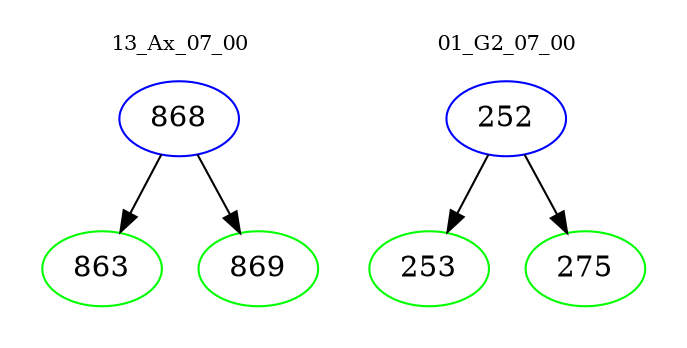 digraph{
subgraph cluster_0 {
color = white
label = "13_Ax_07_00";
fontsize=10;
T0_868 [label="868", color="blue"]
T0_868 -> T0_863 [color="black"]
T0_863 [label="863", color="green"]
T0_868 -> T0_869 [color="black"]
T0_869 [label="869", color="green"]
}
subgraph cluster_1 {
color = white
label = "01_G2_07_00";
fontsize=10;
T1_252 [label="252", color="blue"]
T1_252 -> T1_253 [color="black"]
T1_253 [label="253", color="green"]
T1_252 -> T1_275 [color="black"]
T1_275 [label="275", color="green"]
}
}
